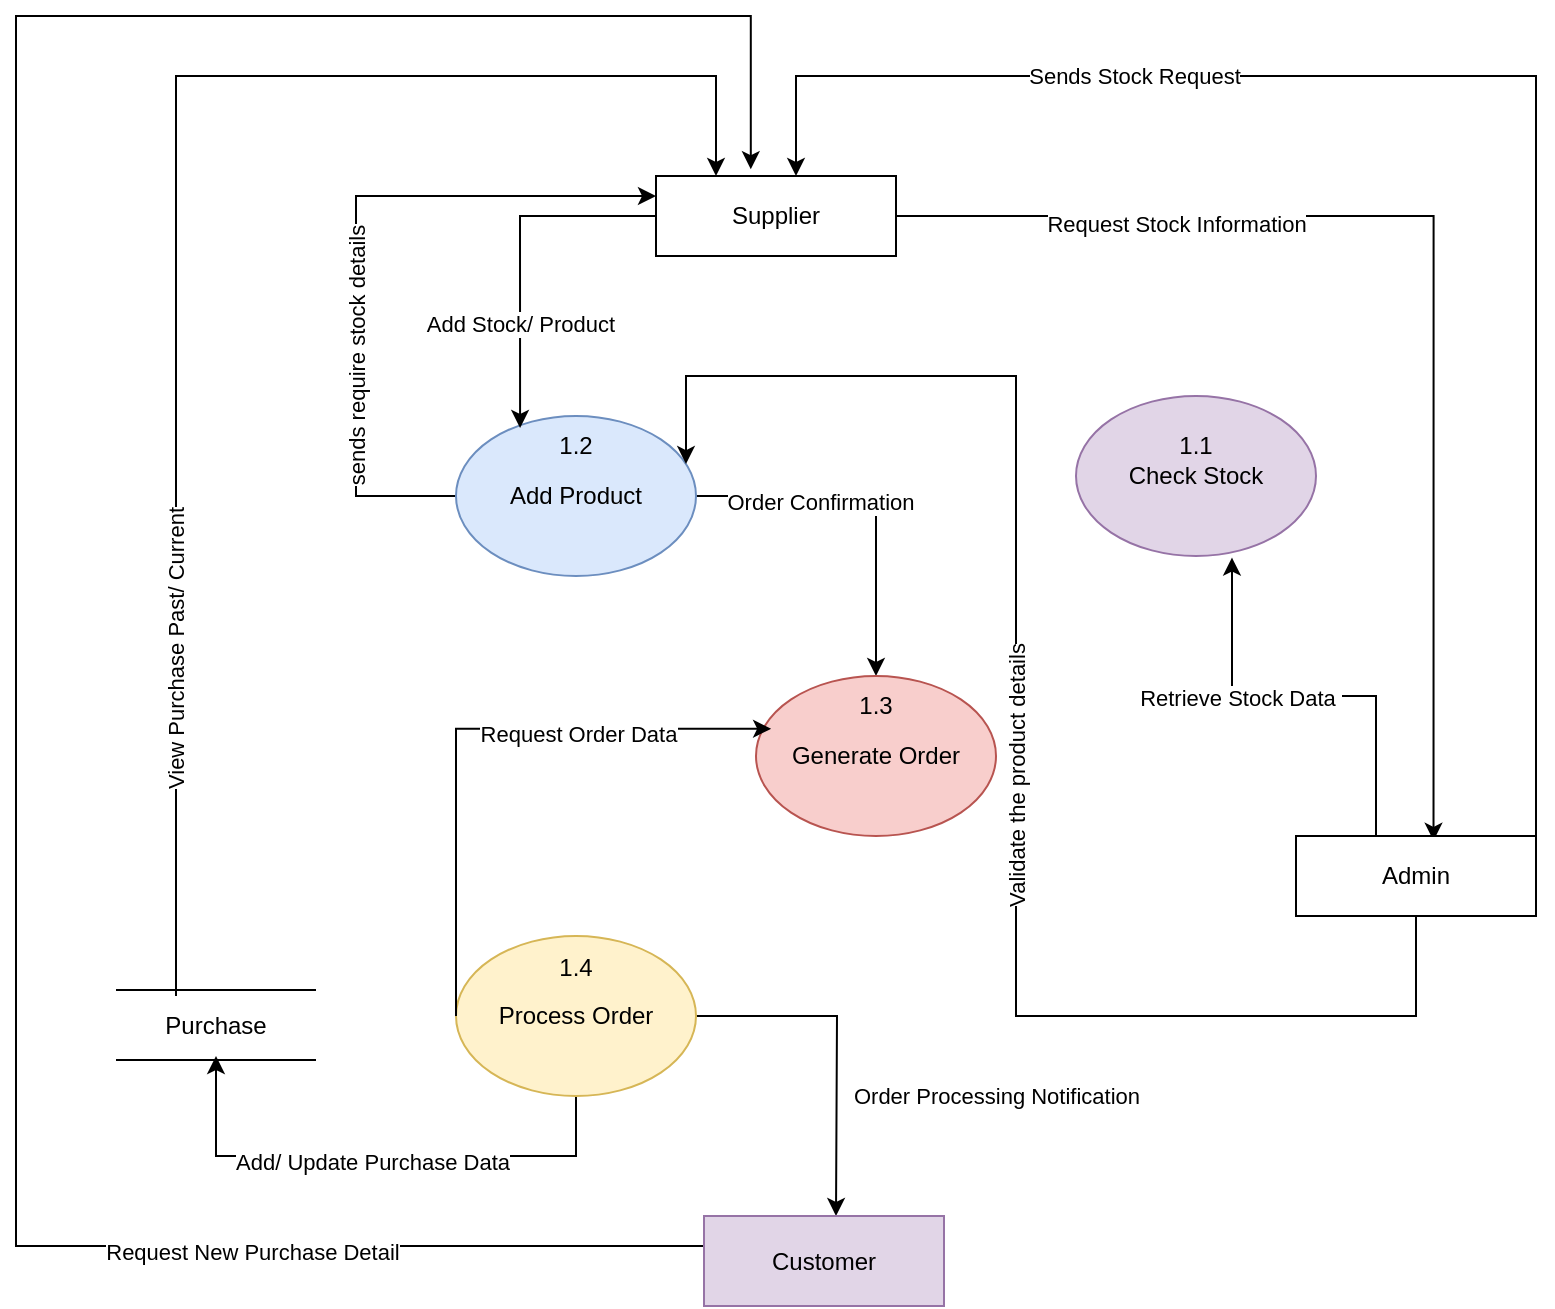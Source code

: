 <mxfile version="25.0.3">
  <diagram name="Page-1" id="mo0Z3RIZQ9WtXxjzt153">
    <mxGraphModel dx="1042" dy="1734" grid="1" gridSize="10" guides="1" tooltips="1" connect="1" arrows="1" fold="1" page="1" pageScale="1" pageWidth="827" pageHeight="1169" math="0" shadow="0">
      <root>
        <mxCell id="0" />
        <mxCell id="1" parent="0" />
        <mxCell id="6pQfEWJAAGMHUiOHt3Cx-7" style="edgeStyle=orthogonalEdgeStyle;rounded=0;orthogonalLoop=1;jettySize=auto;html=1;entryX=0.573;entryY=0.06;entryDx=0;entryDy=0;entryPerimeter=0;" parent="1" source="6pQfEWJAAGMHUiOHt3Cx-1" target="6pQfEWJAAGMHUiOHt3Cx-13" edge="1">
          <mxGeometry relative="1" as="geometry" />
        </mxCell>
        <mxCell id="6pQfEWJAAGMHUiOHt3Cx-14" value="Request Stock Information" style="edgeLabel;html=1;align=center;verticalAlign=middle;resizable=0;points=[];" parent="6pQfEWJAAGMHUiOHt3Cx-7" vertex="1" connectable="0">
          <mxGeometry x="-0.52" y="-4" relative="1" as="geometry">
            <mxPoint as="offset" />
          </mxGeometry>
        </mxCell>
        <mxCell id="6pQfEWJAAGMHUiOHt3Cx-1" value="Supplier" style="rounded=0;whiteSpace=wrap;html=1;" parent="1" vertex="1">
          <mxGeometry x="330" y="80" width="120" height="40" as="geometry" />
        </mxCell>
        <mxCell id="6pQfEWJAAGMHUiOHt3Cx-2" value="Check Stock" style="ellipse;whiteSpace=wrap;html=1;fillColor=#e1d5e7;strokeColor=#9673a6;" parent="1" vertex="1">
          <mxGeometry x="540" y="190" width="120" height="80" as="geometry" />
        </mxCell>
        <mxCell id="6pQfEWJAAGMHUiOHt3Cx-21" style="edgeStyle=orthogonalEdgeStyle;rounded=0;orthogonalLoop=1;jettySize=auto;html=1;entryX=0;entryY=0.25;entryDx=0;entryDy=0;" parent="1" source="6pQfEWJAAGMHUiOHt3Cx-3" target="6pQfEWJAAGMHUiOHt3Cx-1" edge="1">
          <mxGeometry relative="1" as="geometry">
            <Array as="points">
              <mxPoint x="180" y="240" />
              <mxPoint x="180" y="90" />
            </Array>
          </mxGeometry>
        </mxCell>
        <mxCell id="6pQfEWJAAGMHUiOHt3Cx-22" value="sends require stock details" style="edgeLabel;html=1;align=center;verticalAlign=middle;resizable=0;points=[];rotation=-90;" parent="6pQfEWJAAGMHUiOHt3Cx-21" vertex="1" connectable="0">
          <mxGeometry x="-0.337" y="4" relative="1" as="geometry">
            <mxPoint x="4" y="-4" as="offset" />
          </mxGeometry>
        </mxCell>
        <mxCell id="6pQfEWJAAGMHUiOHt3Cx-25" style="edgeStyle=orthogonalEdgeStyle;rounded=0;orthogonalLoop=1;jettySize=auto;html=1;" parent="1" source="6pQfEWJAAGMHUiOHt3Cx-3" target="6pQfEWJAAGMHUiOHt3Cx-4" edge="1">
          <mxGeometry relative="1" as="geometry" />
        </mxCell>
        <mxCell id="6pQfEWJAAGMHUiOHt3Cx-26" value="Order Confirmation" style="edgeLabel;html=1;align=center;verticalAlign=middle;resizable=0;points=[];" parent="6pQfEWJAAGMHUiOHt3Cx-25" vertex="1" connectable="0">
          <mxGeometry x="-0.316" y="-3" relative="1" as="geometry">
            <mxPoint as="offset" />
          </mxGeometry>
        </mxCell>
        <mxCell id="6pQfEWJAAGMHUiOHt3Cx-3" value="Add Product" style="ellipse;whiteSpace=wrap;html=1;fillColor=#dae8fc;strokeColor=#6c8ebf;" parent="1" vertex="1">
          <mxGeometry x="230" y="200" width="120" height="80" as="geometry" />
        </mxCell>
        <mxCell id="6pQfEWJAAGMHUiOHt3Cx-44" style="edgeStyle=orthogonalEdgeStyle;rounded=0;orthogonalLoop=1;jettySize=auto;html=1;entryX=0.5;entryY=0;entryDx=0;entryDy=0;exitX=1;exitY=0.5;exitDx=0;exitDy=0;" parent="1" source="6pQfEWJAAGMHUiOHt3Cx-6" edge="1">
          <mxGeometry relative="1" as="geometry">
            <mxPoint x="420" y="600" as="targetPoint" />
          </mxGeometry>
        </mxCell>
        <mxCell id="6pQfEWJAAGMHUiOHt3Cx-45" value="Order Processing Notification" style="edgeLabel;html=1;align=center;verticalAlign=middle;resizable=0;points=[];" parent="6pQfEWJAAGMHUiOHt3Cx-44" vertex="1" connectable="0">
          <mxGeometry x="-0.235" y="-3" relative="1" as="geometry">
            <mxPoint x="85" y="37" as="offset" />
          </mxGeometry>
        </mxCell>
        <mxCell id="6pQfEWJAAGMHUiOHt3Cx-4" value="Generate Order" style="ellipse;whiteSpace=wrap;html=1;fillColor=#f8cecc;strokeColor=#b85450;" parent="1" vertex="1">
          <mxGeometry x="380" y="330" width="120" height="80" as="geometry" />
        </mxCell>
        <mxCell id="6pQfEWJAAGMHUiOHt3Cx-31" style="edgeStyle=orthogonalEdgeStyle;rounded=0;orthogonalLoop=1;jettySize=auto;html=1;entryX=0.5;entryY=1;entryDx=0;entryDy=0;" parent="1" source="6pQfEWJAAGMHUiOHt3Cx-6" target="6pQfEWJAAGMHUiOHt3Cx-11" edge="1">
          <mxGeometry relative="1" as="geometry">
            <mxPoint x="100" y="530" as="targetPoint" />
            <Array as="points">
              <mxPoint x="290" y="570" />
              <mxPoint x="110" y="570" />
            </Array>
          </mxGeometry>
        </mxCell>
        <mxCell id="6pQfEWJAAGMHUiOHt3Cx-32" value="Add/ Update Purchase Data" style="edgeLabel;html=1;align=center;verticalAlign=middle;resizable=0;points=[];" parent="6pQfEWJAAGMHUiOHt3Cx-31" vertex="1" connectable="0">
          <mxGeometry x="0.018" y="3" relative="1" as="geometry">
            <mxPoint as="offset" />
          </mxGeometry>
        </mxCell>
        <mxCell id="6pQfEWJAAGMHUiOHt3Cx-6" value="Process Order" style="ellipse;whiteSpace=wrap;html=1;fillColor=#fff2cc;strokeColor=#d6b656;" parent="1" vertex="1">
          <mxGeometry x="230" y="460" width="120" height="80" as="geometry" />
        </mxCell>
        <mxCell id="6pQfEWJAAGMHUiOHt3Cx-33" style="edgeStyle=orthogonalEdgeStyle;rounded=0;orthogonalLoop=1;jettySize=auto;html=1;" parent="1" source="6pQfEWJAAGMHUiOHt3Cx-11" target="6pQfEWJAAGMHUiOHt3Cx-1" edge="1">
          <mxGeometry relative="1" as="geometry">
            <Array as="points">
              <mxPoint x="90" y="30" />
              <mxPoint x="360" y="30" />
            </Array>
          </mxGeometry>
        </mxCell>
        <mxCell id="6pQfEWJAAGMHUiOHt3Cx-35" value="View Purchase Past/ Current" style="edgeLabel;html=1;align=center;verticalAlign=middle;resizable=0;points=[];rotation=-90;" parent="6pQfEWJAAGMHUiOHt3Cx-33" vertex="1" connectable="0">
          <mxGeometry x="-0.555" relative="1" as="geometry">
            <mxPoint as="offset" />
          </mxGeometry>
        </mxCell>
        <mxCell id="6pQfEWJAAGMHUiOHt3Cx-11" value="Purchase" style="text;html=1;align=center;verticalAlign=middle;whiteSpace=wrap;rounded=0;" parent="1" vertex="1">
          <mxGeometry x="80" y="490" width="60" height="30" as="geometry" />
        </mxCell>
        <mxCell id="6pQfEWJAAGMHUiOHt3Cx-12" value="" style="shape=link;html=1;rounded=0;width=35;" parent="1" edge="1">
          <mxGeometry width="100" relative="1" as="geometry">
            <mxPoint x="60" y="504.5" as="sourcePoint" />
            <mxPoint x="160" y="504.5" as="targetPoint" />
            <Array as="points">
              <mxPoint x="110" y="504.5" />
            </Array>
          </mxGeometry>
        </mxCell>
        <mxCell id="6pQfEWJAAGMHUiOHt3Cx-17" style="edgeStyle=orthogonalEdgeStyle;rounded=0;orthogonalLoop=1;jettySize=auto;html=1;" parent="1" edge="1">
          <mxGeometry relative="1" as="geometry">
            <mxPoint x="770.0" y="410" as="sourcePoint" />
            <mxPoint x="400.0" y="80" as="targetPoint" />
            <Array as="points">
              <mxPoint x="769.99" y="30" />
              <mxPoint x="399.99" y="30" />
            </Array>
          </mxGeometry>
        </mxCell>
        <mxCell id="6pQfEWJAAGMHUiOHt3Cx-18" value="Sends Stock Request" style="edgeLabel;html=1;align=center;verticalAlign=middle;resizable=0;points=[];" parent="6pQfEWJAAGMHUiOHt3Cx-17" vertex="1" connectable="0">
          <mxGeometry x="0.454" relative="1" as="geometry">
            <mxPoint as="offset" />
          </mxGeometry>
        </mxCell>
        <mxCell id="6pQfEWJAAGMHUiOHt3Cx-23" style="edgeStyle=orthogonalEdgeStyle;rounded=0;orthogonalLoop=1;jettySize=auto;html=1;" parent="1" source="6pQfEWJAAGMHUiOHt3Cx-13" target="6pQfEWJAAGMHUiOHt3Cx-3" edge="1">
          <mxGeometry relative="1" as="geometry">
            <Array as="points">
              <mxPoint x="710" y="500" />
              <mxPoint x="510" y="500" />
              <mxPoint x="510" y="180" />
              <mxPoint x="345" y="180" />
            </Array>
          </mxGeometry>
        </mxCell>
        <mxCell id="6pQfEWJAAGMHUiOHt3Cx-24" value="Validate the product details" style="edgeLabel;html=1;align=center;verticalAlign=middle;resizable=0;points=[];rotation=-90;" parent="6pQfEWJAAGMHUiOHt3Cx-23" vertex="1" connectable="0">
          <mxGeometry x="-0.212" y="3" relative="1" as="geometry">
            <mxPoint x="3" y="-63" as="offset" />
          </mxGeometry>
        </mxCell>
        <mxCell id="6pQfEWJAAGMHUiOHt3Cx-13" value="Admin" style="rounded=0;whiteSpace=wrap;html=1;" parent="1" vertex="1">
          <mxGeometry x="650" y="410" width="120" height="40" as="geometry" />
        </mxCell>
        <mxCell id="6pQfEWJAAGMHUiOHt3Cx-15" style="edgeStyle=orthogonalEdgeStyle;rounded=0;orthogonalLoop=1;jettySize=auto;html=1;entryX=0.65;entryY=1.01;entryDx=0;entryDy=0;entryPerimeter=0;" parent="1" source="6pQfEWJAAGMHUiOHt3Cx-13" target="6pQfEWJAAGMHUiOHt3Cx-2" edge="1">
          <mxGeometry relative="1" as="geometry">
            <Array as="points">
              <mxPoint x="690" y="340" />
              <mxPoint x="618" y="340" />
            </Array>
          </mxGeometry>
        </mxCell>
        <mxCell id="6pQfEWJAAGMHUiOHt3Cx-16" value="Retrieve Stock Data&amp;nbsp;" style="edgeLabel;html=1;align=center;verticalAlign=middle;resizable=0;points=[];" parent="6pQfEWJAAGMHUiOHt3Cx-15" vertex="1" connectable="0">
          <mxGeometry x="0.306" y="1" relative="1" as="geometry">
            <mxPoint as="offset" />
          </mxGeometry>
        </mxCell>
        <mxCell id="6pQfEWJAAGMHUiOHt3Cx-19" style="edgeStyle=orthogonalEdgeStyle;rounded=0;orthogonalLoop=1;jettySize=auto;html=1;exitX=0;exitY=0.5;exitDx=0;exitDy=0;entryX=0.267;entryY=0.075;entryDx=0;entryDy=0;entryPerimeter=0;" parent="1" source="6pQfEWJAAGMHUiOHt3Cx-1" target="6pQfEWJAAGMHUiOHt3Cx-3" edge="1">
          <mxGeometry relative="1" as="geometry" />
        </mxCell>
        <mxCell id="6pQfEWJAAGMHUiOHt3Cx-20" value="Add Stock/ Product" style="edgeLabel;html=1;align=center;verticalAlign=middle;resizable=0;points=[];" parent="6pQfEWJAAGMHUiOHt3Cx-19" vertex="1" connectable="0">
          <mxGeometry x="0.402" relative="1" as="geometry">
            <mxPoint as="offset" />
          </mxGeometry>
        </mxCell>
        <mxCell id="6pQfEWJAAGMHUiOHt3Cx-28" style="edgeStyle=orthogonalEdgeStyle;rounded=0;orthogonalLoop=1;jettySize=auto;html=1;entryX=0.063;entryY=0.33;entryDx=0;entryDy=0;entryPerimeter=0;" parent="1" source="6pQfEWJAAGMHUiOHt3Cx-6" target="6pQfEWJAAGMHUiOHt3Cx-4" edge="1">
          <mxGeometry relative="1" as="geometry">
            <Array as="points">
              <mxPoint x="230" y="356" />
            </Array>
          </mxGeometry>
        </mxCell>
        <mxCell id="6pQfEWJAAGMHUiOHt3Cx-29" value="Request Order Data" style="edgeLabel;html=1;align=center;verticalAlign=middle;resizable=0;points=[];" parent="6pQfEWJAAGMHUiOHt3Cx-28" vertex="1" connectable="0">
          <mxGeometry x="0.237" y="-2" relative="1" as="geometry">
            <mxPoint x="18" as="offset" />
          </mxGeometry>
        </mxCell>
        <mxCell id="6pQfEWJAAGMHUiOHt3Cx-36" value="1.1" style="text;html=1;align=center;verticalAlign=middle;whiteSpace=wrap;rounded=0;" parent="1" vertex="1">
          <mxGeometry x="570" y="200" width="60" height="30" as="geometry" />
        </mxCell>
        <mxCell id="6pQfEWJAAGMHUiOHt3Cx-37" value="1.2" style="text;html=1;align=center;verticalAlign=middle;whiteSpace=wrap;rounded=0;" parent="1" vertex="1">
          <mxGeometry x="260" y="200" width="60" height="30" as="geometry" />
        </mxCell>
        <mxCell id="6pQfEWJAAGMHUiOHt3Cx-39" value="1.3" style="text;html=1;align=center;verticalAlign=middle;whiteSpace=wrap;rounded=0;" parent="1" vertex="1">
          <mxGeometry x="410" y="330" width="60" height="30" as="geometry" />
        </mxCell>
        <mxCell id="6pQfEWJAAGMHUiOHt3Cx-40" value="1.4" style="text;html=1;align=center;verticalAlign=middle;whiteSpace=wrap;rounded=0;" parent="1" vertex="1">
          <mxGeometry x="260" y="461" width="60" height="30" as="geometry" />
        </mxCell>
        <mxCell id="6pQfEWJAAGMHUiOHt3Cx-46" style="edgeStyle=orthogonalEdgeStyle;rounded=0;orthogonalLoop=1;jettySize=auto;html=1;entryX=0.395;entryY=-0.085;entryDx=0;entryDy=0;entryPerimeter=0;" parent="1" target="6pQfEWJAAGMHUiOHt3Cx-1" edge="1">
          <mxGeometry relative="1" as="geometry">
            <Array as="points">
              <mxPoint x="10" y="615" />
              <mxPoint x="10" />
              <mxPoint x="377" />
            </Array>
            <mxPoint x="390" y="615" as="sourcePoint" />
          </mxGeometry>
        </mxCell>
        <mxCell id="6pQfEWJAAGMHUiOHt3Cx-47" value="Request New Purchase Detail" style="edgeLabel;html=1;align=center;verticalAlign=middle;resizable=0;points=[];" parent="6pQfEWJAAGMHUiOHt3Cx-46" vertex="1" connectable="0">
          <mxGeometry x="-0.636" y="3" relative="1" as="geometry">
            <mxPoint as="offset" />
          </mxGeometry>
        </mxCell>
        <mxCell id="rMUTynK8K1X3GUwapqbf-1" value="Customer" style="rounded=0;whiteSpace=wrap;html=1;fillColor=#e1d5e7;strokeColor=#9673a6;" vertex="1" parent="1">
          <mxGeometry x="354" y="600" width="120" height="45" as="geometry" />
        </mxCell>
      </root>
    </mxGraphModel>
  </diagram>
</mxfile>
